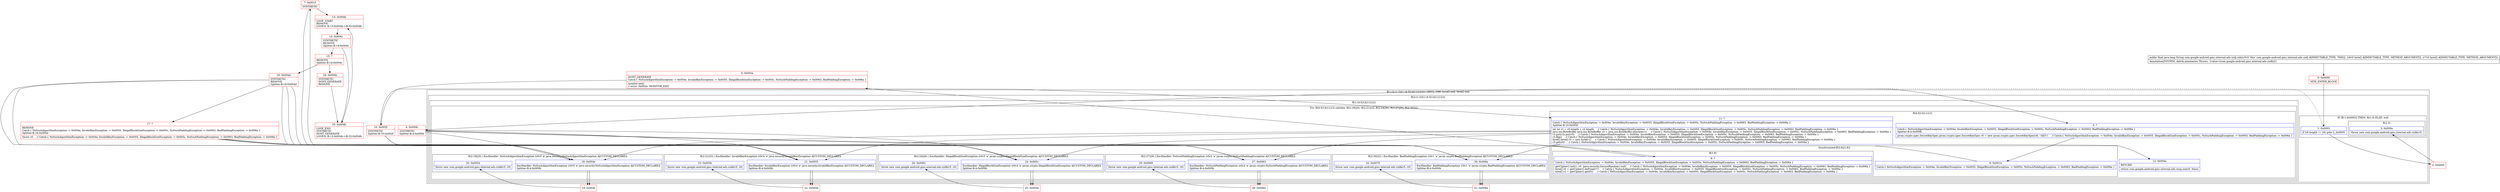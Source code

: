 digraph "CFG forcom.google.android.gms.internal.ads.zzdj.zzb([B[B)Ljava\/lang\/String;" {
subgraph cluster_Region_549427047 {
label = "R(1:(2:(1:3)|(1:(4:5|14|11|12)))) | DECL_VAR: byte[] null, byte[] null\l";
node [shape=record,color=blue];
subgraph cluster_Region_1168592634 {
label = "R(2:(1:3)|(1:(4:5|14|11|12)))";
node [shape=record,color=blue];
subgraph cluster_IfRegion_1380921698 {
label = "IF [B:1:0x0003] THEN: R(1:3) ELSE: null";
node [shape=record,color=blue];
Node_1 [shape=record,label="{1\:\ 0x0003|if (r6.length != 16) goto L_0x0005\l}"];
subgraph cluster_Region_2116317680 {
label = "R(1:3)";
node [shape=record,color=blue];
Node_3 [shape=record,label="{3\:\ 0x000a|throw new com.google.android.gms.internal.ads.zzdk(r5)\l}"];
}
}
subgraph cluster_Region_578606588 {
label = "R(1:(4:5|14|11|12))";
node [shape=record,color=blue];
subgraph cluster_TryCatchRegion_1565761495 {
label = "Try: R(4:5|14|11|12) catches: R(2:18|20), R(2:21|23), R(2:24|26), R(2:27|29), R(2:30|32)";
node [shape=record,color=blue];
subgraph cluster_Region_591977959 {
label = "R(4:5|14|11|12)";
node [shape=record,color=blue];
Node_5 [shape=record,label="{5\:\ ?|Catch:\{ NoSuchAlgorithmException \-\> 0x004e, InvalidKeyException \-\> 0x0055, IllegalBlockSizeException \-\> 0x005c, NoSuchPaddingException \-\> 0x0063, BadPaddingException \-\> 0x006a \}\lSplitter:B:4:0x000b\l|javax.crypto.spec.SecretKeySpec javax.crypto.spec.SecretKeySpec r0 = new javax.crypto.spec.SecretKeySpec(r6, \"AES\")     \/\/ Catch:\{ NoSuchAlgorithmException \-\> 0x004e, InvalidKeyException \-\> 0x0055, IllegalBlockSizeException \-\> 0x005c, NoSuchPaddingException \-\> 0x0063, BadPaddingException \-\> 0x006a \}\l}"];
subgraph cluster_SynchronizedRegion_1983668542 {
label = "Synchronized:R(2:6|(1:8))";
node [shape=record,color=blue];
Node_6 [shape=record,label="{6\:\ 0x0014|Catch:\{ NoSuchAlgorithmException \-\> 0x004e, InvalidKeyException \-\> 0x0055, IllegalBlockSizeException \-\> 0x005c, NoSuchPaddingException \-\> 0x0063, BadPaddingException \-\> 0x006a \}\l}"];
subgraph cluster_Region_1618769206 {
label = "R(1:8)";
node [shape=record,color=blue];
Node_8 [shape=record,label="{8\:\ ?|Catch:\{ NoSuchAlgorithmException \-\> 0x004e, InvalidKeyException \-\> 0x0055, IllegalBlockSizeException \-\> 0x005c, NoSuchPaddingException \-\> 0x0063, BadPaddingException \-\> 0x006a \}\l|getCipher().init(1, r0, (java.security.SecureRandom) null)     \/\/ Catch:\{ NoSuchAlgorithmException \-\> 0x004e, InvalidKeyException \-\> 0x0055, IllegalBlockSizeException \-\> 0x005c, NoSuchPaddingException \-\> 0x0063, BadPaddingException \-\> 0x006a \}\lbyte[] r0 = getCipher().doFinal(r7)     \/\/ Catch:\{ NoSuchAlgorithmException \-\> 0x004e, InvalidKeyException \-\> 0x0055, IllegalBlockSizeException \-\> 0x005c, NoSuchPaddingException \-\> 0x0063, BadPaddingException \-\> 0x006a \}\lbyte[] r2 = getCipher().getIV()     \/\/ Catch:\{ NoSuchAlgorithmException \-\> 0x004e, InvalidKeyException \-\> 0x0055, IllegalBlockSizeException \-\> 0x005c, NoSuchPaddingException \-\> 0x0063, BadPaddingException \-\> 0x006a \}\l}"];
}
}
Node_11 [shape=record,label="{11\:\ ?|Catch:\{ NoSuchAlgorithmException \-\> 0x004e, InvalidKeyException \-\> 0x0055, IllegalBlockSizeException \-\> 0x005c, NoSuchPaddingException \-\> 0x0063, BadPaddingException \-\> 0x006a \}\lSplitter:B:10:0x002f\l|int int r1 = r0.length + r2.length     \/\/ Catch:\{ NoSuchAlgorithmException \-\> 0x004e, InvalidKeyException \-\> 0x0055, IllegalBlockSizeException \-\> 0x005c, NoSuchPaddingException \-\> 0x0063, BadPaddingException \-\> 0x006a \}\ljava.nio.ByteBuffer java.nio.ByteBuffer r3 = java.nio.ByteBuffer.allocate(r1)     \/\/ Catch:\{ NoSuchAlgorithmException \-\> 0x004e, InvalidKeyException \-\> 0x0055, IllegalBlockSizeException \-\> 0x005c, NoSuchPaddingException \-\> 0x0063, BadPaddingException \-\> 0x006a \}\lr3.put(r2).put(r0)     \/\/ Catch:\{ NoSuchAlgorithmException \-\> 0x004e, InvalidKeyException \-\> 0x0055, IllegalBlockSizeException \-\> 0x005c, NoSuchPaddingException \-\> 0x0063, BadPaddingException \-\> 0x006a \}\lr3.flip()     \/\/ Catch:\{ NoSuchAlgorithmException \-\> 0x004e, InvalidKeyException \-\> 0x0055, IllegalBlockSizeException \-\> 0x005c, NoSuchPaddingException \-\> 0x0063, BadPaddingException \-\> 0x006a \}\lbyte[] byte[] r0 = new byte[r1]     \/\/ Catch:\{ NoSuchAlgorithmException \-\> 0x004e, InvalidKeyException \-\> 0x0055, IllegalBlockSizeException \-\> 0x005c, NoSuchPaddingException \-\> 0x0063, BadPaddingException \-\> 0x006a \}\lr3.get(r0)     \/\/ Catch:\{ NoSuchAlgorithmException \-\> 0x004e, InvalidKeyException \-\> 0x0055, IllegalBlockSizeException \-\> 0x005c, NoSuchPaddingException \-\> 0x0063, BadPaddingException \-\> 0x006a \}\l}"];
Node_12 [shape=record,label="{12\:\ 0x004a|RETURN\l|return com.google.android.gms.internal.ads.zzcg.zza(r0, false)\l}"];
}
subgraph cluster_Region_734672376 {
label = "R(2:18|20) | ExcHandler: NoSuchAlgorithmException (r0v5 'e' java.security.NoSuchAlgorithmException A[CUSTOM_DECLARE])\l";
node [shape=record,color=blue];
Node_18 [shape=record,label="{18\:\ 0x004e|ExcHandler: NoSuchAlgorithmException (r0v5 'e' java.security.NoSuchAlgorithmException A[CUSTOM_DECLARE])\lSplitter:B:4:0x000b\l}"];
Node_20 [shape=record,label="{20\:\ 0x0054|throw new com.google.android.gms.internal.ads.zzdk(r5, r0)\l}"];
}
subgraph cluster_Region_1876809288 {
label = "R(2:21|23) | ExcHandler: InvalidKeyException (r0v4 'e' java.security.InvalidKeyException A[CUSTOM_DECLARE])\l";
node [shape=record,color=blue];
Node_21 [shape=record,label="{21\:\ 0x0055|ExcHandler: InvalidKeyException (r0v4 'e' java.security.InvalidKeyException A[CUSTOM_DECLARE])\lSplitter:B:4:0x000b\l}"];
Node_23 [shape=record,label="{23\:\ 0x005b|throw new com.google.android.gms.internal.ads.zzdk(r5, r0)\l}"];
}
subgraph cluster_Region_774979907 {
label = "R(2:24|26) | ExcHandler: IllegalBlockSizeException (r0v3 'e' javax.crypto.IllegalBlockSizeException A[CUSTOM_DECLARE])\l";
node [shape=record,color=blue];
Node_24 [shape=record,label="{24\:\ 0x005c|ExcHandler: IllegalBlockSizeException (r0v3 'e' javax.crypto.IllegalBlockSizeException A[CUSTOM_DECLARE])\lSplitter:B:4:0x000b\l}"];
Node_26 [shape=record,label="{26\:\ 0x0062|throw new com.google.android.gms.internal.ads.zzdk(r5, r0)\l}"];
}
subgraph cluster_Region_999419946 {
label = "R(2:27|29) | ExcHandler: NoSuchPaddingException (r0v2 'e' javax.crypto.NoSuchPaddingException A[CUSTOM_DECLARE])\l";
node [shape=record,color=blue];
Node_27 [shape=record,label="{27\:\ 0x0063|ExcHandler: NoSuchPaddingException (r0v2 'e' javax.crypto.NoSuchPaddingException A[CUSTOM_DECLARE])\lSplitter:B:4:0x000b\l}"];
Node_29 [shape=record,label="{29\:\ 0x0069|throw new com.google.android.gms.internal.ads.zzdk(r5, r0)\l}"];
}
subgraph cluster_Region_1099851605 {
label = "R(2:30|32) | ExcHandler: BadPaddingException (r0v1 'e' javax.crypto.BadPaddingException A[CUSTOM_DECLARE])\l";
node [shape=record,color=blue];
Node_30 [shape=record,label="{30\:\ 0x006a|ExcHandler: BadPaddingException (r0v1 'e' javax.crypto.BadPaddingException A[CUSTOM_DECLARE])\lSplitter:B:4:0x000b\l}"];
Node_32 [shape=record,label="{32\:\ 0x0070|throw new com.google.android.gms.internal.ads.zzdk(r5, r0)\l}"];
}
}
}
}
}
subgraph cluster_Region_734672376 {
label = "R(2:18|20) | ExcHandler: NoSuchAlgorithmException (r0v5 'e' java.security.NoSuchAlgorithmException A[CUSTOM_DECLARE])\l";
node [shape=record,color=blue];
Node_18 [shape=record,label="{18\:\ 0x004e|ExcHandler: NoSuchAlgorithmException (r0v5 'e' java.security.NoSuchAlgorithmException A[CUSTOM_DECLARE])\lSplitter:B:4:0x000b\l}"];
Node_20 [shape=record,label="{20\:\ 0x0054|throw new com.google.android.gms.internal.ads.zzdk(r5, r0)\l}"];
}
subgraph cluster_Region_1876809288 {
label = "R(2:21|23) | ExcHandler: InvalidKeyException (r0v4 'e' java.security.InvalidKeyException A[CUSTOM_DECLARE])\l";
node [shape=record,color=blue];
Node_21 [shape=record,label="{21\:\ 0x0055|ExcHandler: InvalidKeyException (r0v4 'e' java.security.InvalidKeyException A[CUSTOM_DECLARE])\lSplitter:B:4:0x000b\l}"];
Node_23 [shape=record,label="{23\:\ 0x005b|throw new com.google.android.gms.internal.ads.zzdk(r5, r0)\l}"];
}
subgraph cluster_Region_774979907 {
label = "R(2:24|26) | ExcHandler: IllegalBlockSizeException (r0v3 'e' javax.crypto.IllegalBlockSizeException A[CUSTOM_DECLARE])\l";
node [shape=record,color=blue];
Node_24 [shape=record,label="{24\:\ 0x005c|ExcHandler: IllegalBlockSizeException (r0v3 'e' javax.crypto.IllegalBlockSizeException A[CUSTOM_DECLARE])\lSplitter:B:4:0x000b\l}"];
Node_26 [shape=record,label="{26\:\ 0x0062|throw new com.google.android.gms.internal.ads.zzdk(r5, r0)\l}"];
}
subgraph cluster_Region_999419946 {
label = "R(2:27|29) | ExcHandler: NoSuchPaddingException (r0v2 'e' javax.crypto.NoSuchPaddingException A[CUSTOM_DECLARE])\l";
node [shape=record,color=blue];
Node_27 [shape=record,label="{27\:\ 0x0063|ExcHandler: NoSuchPaddingException (r0v2 'e' javax.crypto.NoSuchPaddingException A[CUSTOM_DECLARE])\lSplitter:B:4:0x000b\l}"];
Node_29 [shape=record,label="{29\:\ 0x0069|throw new com.google.android.gms.internal.ads.zzdk(r5, r0)\l}"];
}
subgraph cluster_Region_1099851605 {
label = "R(2:30|32) | ExcHandler: BadPaddingException (r0v1 'e' javax.crypto.BadPaddingException A[CUSTOM_DECLARE])\l";
node [shape=record,color=blue];
Node_30 [shape=record,label="{30\:\ 0x006a|ExcHandler: BadPaddingException (r0v1 'e' javax.crypto.BadPaddingException A[CUSTOM_DECLARE])\lSplitter:B:4:0x000b\l}"];
Node_32 [shape=record,label="{32\:\ 0x0070|throw new com.google.android.gms.internal.ads.zzdk(r5, r0)\l}"];
}
Node_0 [shape=record,color=red,label="{0\:\ 0x0000|MTH_ENTER_BLOCK\l}"];
Node_2 [shape=record,color=red,label="{2\:\ 0x0005}"];
Node_4 [shape=record,color=red,label="{4\:\ 0x000b|SYNTHETIC\lSplitter:B:4:0x000b\l}"];
Node_7 [shape=record,color=red,label="{7\:\ 0x0015|SYNTHETIC\l}"];
Node_9 [shape=record,color=red,label="{9\:\ 0x002e|DONT_GENERATE\lCatch:\{ NoSuchAlgorithmException \-\> 0x004e, InvalidKeyException \-\> 0x0055, IllegalBlockSizeException \-\> 0x005c, NoSuchPaddingException \-\> 0x0063, BadPaddingException \-\> 0x006a \}\l|monitor\-exit(\l\/\/ error: 0x002e: MONITOR_EXIT  \l}"];
Node_10 [shape=record,color=red,label="{10\:\ 0x002f|SYNTHETIC\lSplitter:B:10:0x002f\l}"];
Node_13 [shape=record,color=red,label="{13\:\ 0x004b|LOOP_START\lREMOVE\lLOOP:0: B:13:0x004b\-\>B:33:0x004b\l}"];
Node_14 [shape=record,color=red,label="{14\:\ 0x004c|SYNTHETIC\lREMOVE\lSplitter:B:14:0x004c\l}"];
Node_15 [shape=record,color=red,label="{15\:\ ?|REMOVE\lSplitter:B:14:0x004c\l}"];
Node_16 [shape=record,color=red,label="{16\:\ 0x004d|SYNTHETIC\lREMOVE\lSplitter:B:16:0x004d\l}"];
Node_17 [shape=record,color=red,label="{17\:\ ?|REMOVE\lCatch:\{ NoSuchAlgorithmException \-\> 0x004e, InvalidKeyException \-\> 0x0055, IllegalBlockSizeException \-\> 0x005c, NoSuchPaddingException \-\> 0x0063, BadPaddingException \-\> 0x006a \}\lSplitter:B:16:0x004d\l|throw r0     \/\/ Catch:\{ NoSuchAlgorithmException \-\> 0x004e, InvalidKeyException \-\> 0x0055, IllegalBlockSizeException \-\> 0x005c, NoSuchPaddingException \-\> 0x0063, BadPaddingException \-\> 0x006a \}\l}"];
Node_19 [shape=record,color=red,label="{19\:\ 0x004f}"];
Node_22 [shape=record,color=red,label="{22\:\ 0x0056}"];
Node_25 [shape=record,color=red,label="{25\:\ 0x005d}"];
Node_28 [shape=record,color=red,label="{28\:\ 0x0064}"];
Node_31 [shape=record,color=red,label="{31\:\ 0x006b}"];
Node_33 [shape=record,color=red,label="{33\:\ 0x004b|LOOP_END\lSYNTHETIC\lDONT_GENERATE\lLOOP:0: B:13:0x004b\-\>B:33:0x004b\l}"];
Node_34 [shape=record,color=red,label="{34\:\ 0x004b|SYNTHETIC\lDONT_GENERATE\lREMOVE\l}"];
MethodNode[shape=record,label="{public final java.lang.String com.google.android.gms.internal.ads.zzdj.zzb((r5v0 'this' com.google.android.gms.internal.ads.zzdj A[IMMUTABLE_TYPE, THIS]), (r6v0 byte[] A[IMMUTABLE_TYPE, METHOD_ARGUMENT]), (r7v0 byte[] A[IMMUTABLE_TYPE, METHOD_ARGUMENT]))  | Annotation[SYSTEM, dalvik.annotation.Throws, \{value=[com.google.android.gms.internal.ads.zzdk]\}]\l}"];
MethodNode -> Node_0;
Node_1 -> Node_2;
Node_1 -> Node_4[style=dashed];
Node_5 -> Node_6;
Node_6 -> Node_7;
Node_8 -> Node_9;
Node_11 -> Node_18;
Node_11 -> Node_21;
Node_11 -> Node_24;
Node_11 -> Node_27;
Node_11 -> Node_30;
Node_11 -> Node_12;
Node_18 -> Node_19;
Node_21 -> Node_22;
Node_24 -> Node_25;
Node_27 -> Node_28;
Node_30 -> Node_31;
Node_18 -> Node_19;
Node_21 -> Node_22;
Node_24 -> Node_25;
Node_27 -> Node_28;
Node_30 -> Node_31;
Node_0 -> Node_1;
Node_2 -> Node_3;
Node_4 -> Node_5;
Node_4 -> Node_18;
Node_4 -> Node_21;
Node_4 -> Node_24;
Node_4 -> Node_27;
Node_4 -> Node_30;
Node_7 -> Node_8;
Node_7 -> Node_13;
Node_9 -> Node_10;
Node_10 -> Node_11;
Node_10 -> Node_18;
Node_10 -> Node_21;
Node_10 -> Node_24;
Node_10 -> Node_27;
Node_10 -> Node_30;
Node_13 -> Node_14;
Node_14 -> Node_15;
Node_14 -> Node_33;
Node_15 -> Node_16;
Node_15 -> Node_34;
Node_16 -> Node_17;
Node_16 -> Node_18;
Node_16 -> Node_21;
Node_16 -> Node_24;
Node_16 -> Node_27;
Node_16 -> Node_30;
Node_17 -> Node_18;
Node_17 -> Node_21;
Node_17 -> Node_24;
Node_17 -> Node_27;
Node_17 -> Node_30;
Node_19 -> Node_20;
Node_22 -> Node_23;
Node_25 -> Node_26;
Node_28 -> Node_29;
Node_31 -> Node_32;
Node_33 -> Node_13;
Node_34 -> Node_33;
}

